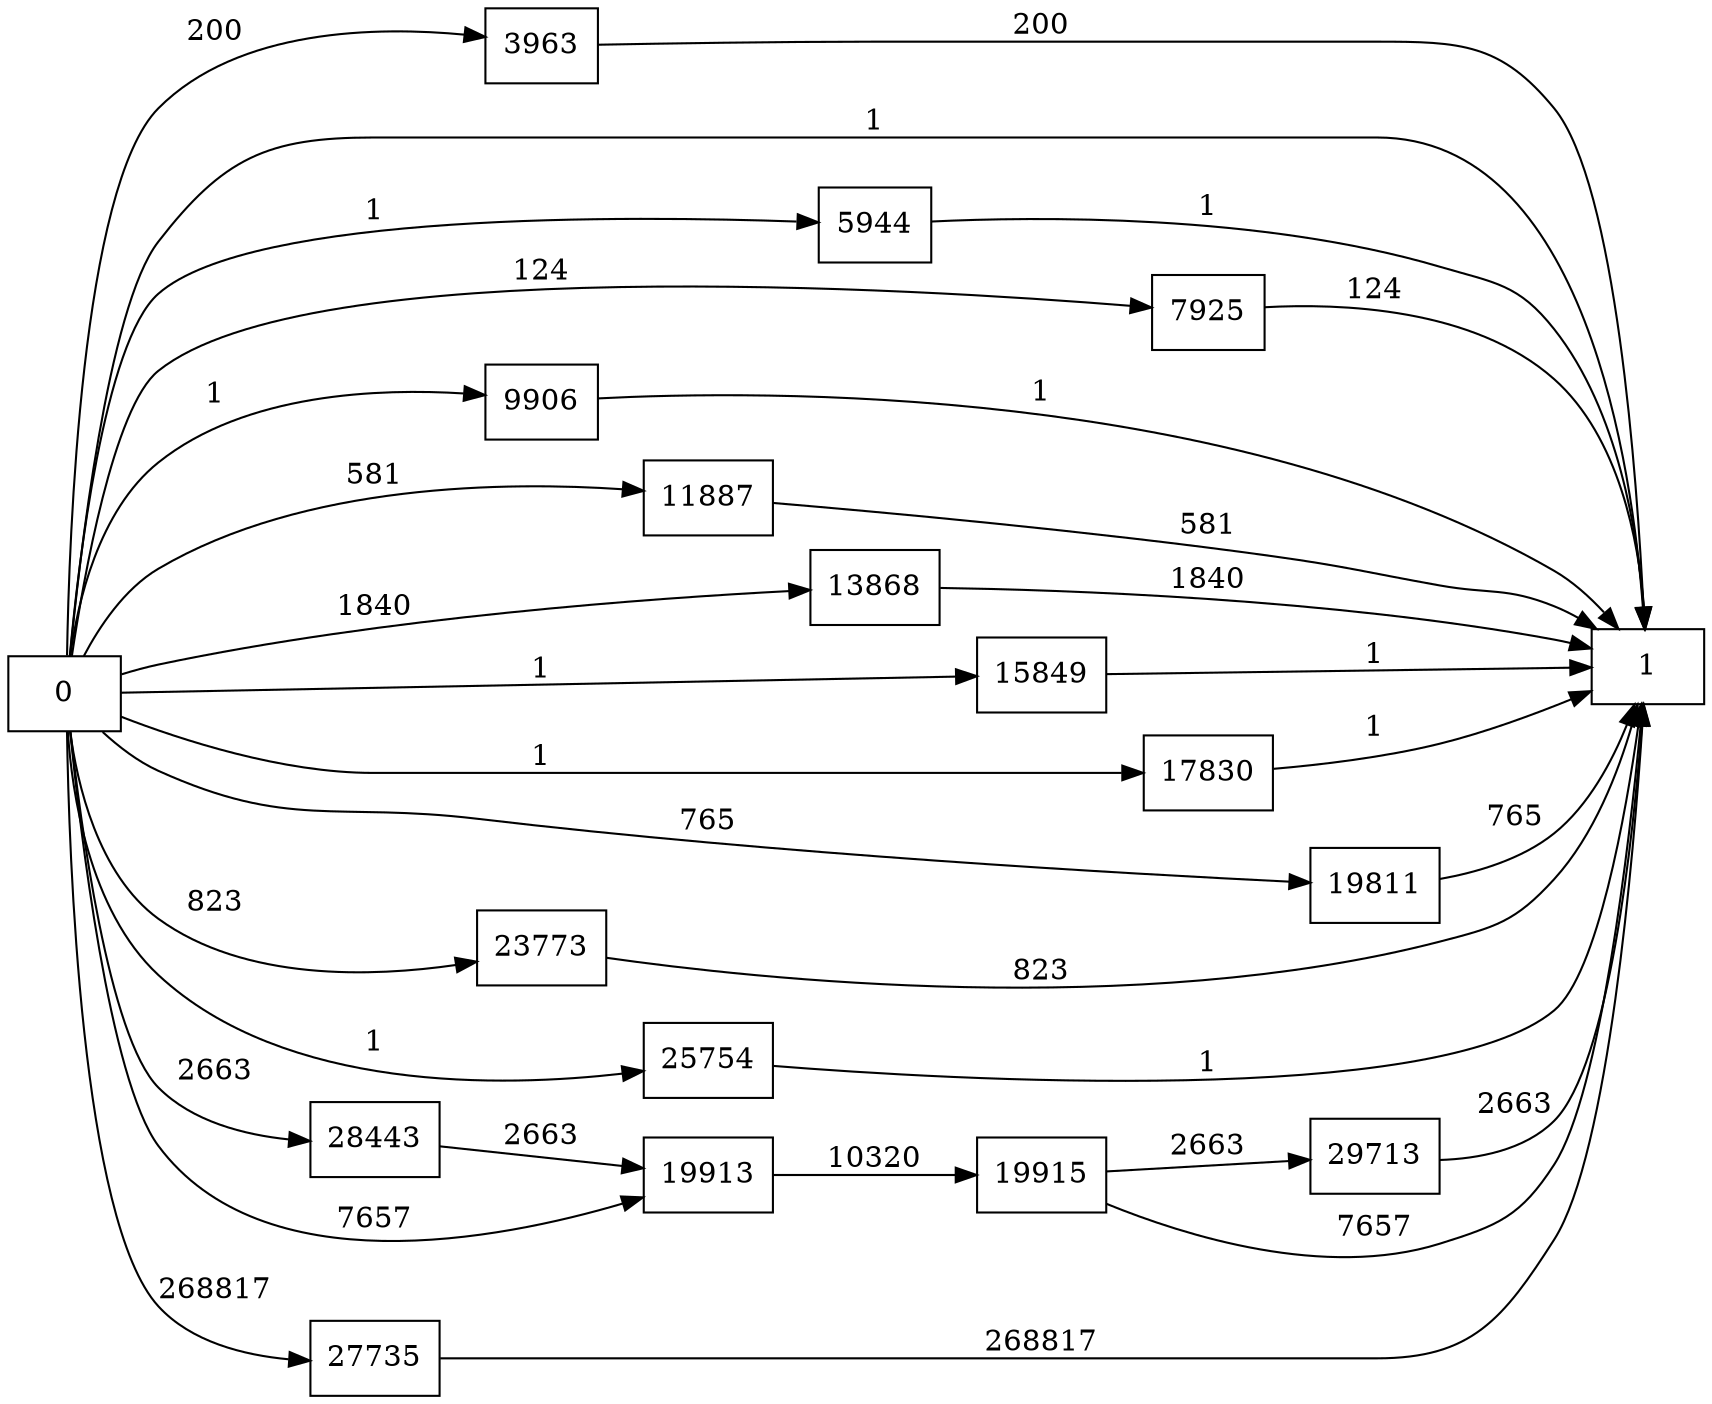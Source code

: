 digraph {
	graph [rankdir=LR]
	node [shape=rectangle]
	3963 -> 1 [label=200]
	5944 -> 1 [label=1]
	7925 -> 1 [label=124]
	9906 -> 1 [label=1]
	11887 -> 1 [label=581]
	13868 -> 1 [label=1840]
	15849 -> 1 [label=1]
	17830 -> 1 [label=1]
	19811 -> 1 [label=765]
	19913 -> 19915 [label=10320]
	19915 -> 1 [label=7657]
	19915 -> 29713 [label=2663]
	23773 -> 1 [label=823]
	25754 -> 1 [label=1]
	27735 -> 1 [label=268817]
	28443 -> 19913 [label=2663]
	29713 -> 1 [label=2663]
	0 -> 1 [label=1]
	0 -> 3963 [label=200]
	0 -> 5944 [label=1]
	0 -> 7925 [label=124]
	0 -> 9906 [label=1]
	0 -> 11887 [label=581]
	0 -> 13868 [label=1840]
	0 -> 15849 [label=1]
	0 -> 17830 [label=1]
	0 -> 19811 [label=765]
	0 -> 19913 [label=7657]
	0 -> 23773 [label=823]
	0 -> 25754 [label=1]
	0 -> 27735 [label=268817]
	0 -> 28443 [label=2663]
}
